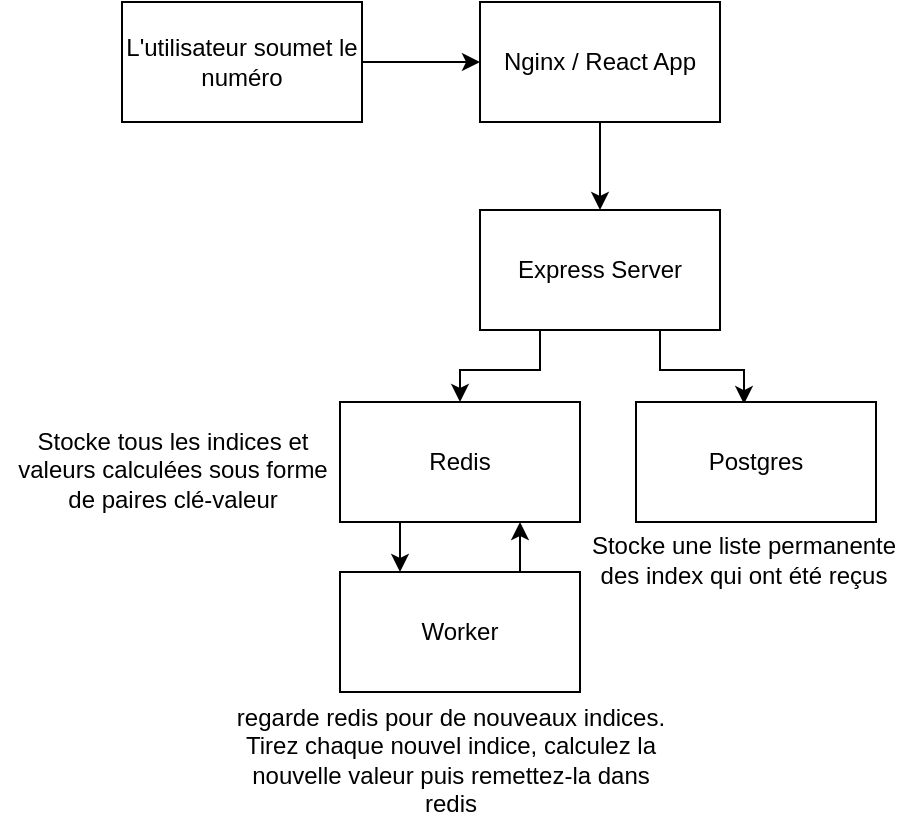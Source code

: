 <mxfile version="17.4.5" type="github">
  <diagram id="fzNt_yE2hAS-4-XZFBAx" name="Page-1">
    <mxGraphModel dx="942" dy="586" grid="0" gridSize="10" guides="1" tooltips="1" connect="1" arrows="1" fold="1" page="1" pageScale="1" pageWidth="827" pageHeight="1169" math="0" shadow="0">
      <root>
        <mxCell id="0" />
        <mxCell id="1" parent="0" />
        <mxCell id="nVUdK5jwM3S-4avnmVAc-7" style="edgeStyle=orthogonalEdgeStyle;rounded=0;orthogonalLoop=1;jettySize=auto;html=1;exitX=1;exitY=0.5;exitDx=0;exitDy=0;entryX=0;entryY=0.5;entryDx=0;entryDy=0;" edge="1" parent="1" source="nVUdK5jwM3S-4avnmVAc-1" target="nVUdK5jwM3S-4avnmVAc-2">
          <mxGeometry relative="1" as="geometry" />
        </mxCell>
        <mxCell id="nVUdK5jwM3S-4avnmVAc-1" value="L&#39;utilisateur soumet le numéro" style="rounded=0;whiteSpace=wrap;html=1;" vertex="1" parent="1">
          <mxGeometry x="235" y="160" width="120" height="60" as="geometry" />
        </mxCell>
        <mxCell id="nVUdK5jwM3S-4avnmVAc-8" style="edgeStyle=orthogonalEdgeStyle;rounded=0;orthogonalLoop=1;jettySize=auto;html=1;exitX=0.5;exitY=1;exitDx=0;exitDy=0;entryX=0.5;entryY=0;entryDx=0;entryDy=0;" edge="1" parent="1" source="nVUdK5jwM3S-4avnmVAc-2" target="nVUdK5jwM3S-4avnmVAc-3">
          <mxGeometry relative="1" as="geometry" />
        </mxCell>
        <mxCell id="nVUdK5jwM3S-4avnmVAc-2" value="Nginx / React App" style="rounded=0;whiteSpace=wrap;html=1;" vertex="1" parent="1">
          <mxGeometry x="414" y="160" width="120" height="60" as="geometry" />
        </mxCell>
        <mxCell id="nVUdK5jwM3S-4avnmVAc-9" style="edgeStyle=orthogonalEdgeStyle;rounded=0;orthogonalLoop=1;jettySize=auto;html=1;exitX=0.25;exitY=1;exitDx=0;exitDy=0;" edge="1" parent="1" source="nVUdK5jwM3S-4avnmVAc-3" target="nVUdK5jwM3S-4avnmVAc-6">
          <mxGeometry relative="1" as="geometry" />
        </mxCell>
        <mxCell id="nVUdK5jwM3S-4avnmVAc-10" style="edgeStyle=orthogonalEdgeStyle;rounded=0;orthogonalLoop=1;jettySize=auto;html=1;exitX=0.75;exitY=1;exitDx=0;exitDy=0;entryX=0.45;entryY=0.017;entryDx=0;entryDy=0;entryPerimeter=0;" edge="1" parent="1" source="nVUdK5jwM3S-4avnmVAc-3" target="nVUdK5jwM3S-4avnmVAc-4">
          <mxGeometry relative="1" as="geometry" />
        </mxCell>
        <mxCell id="nVUdK5jwM3S-4avnmVAc-3" value="Express Server" style="rounded=0;whiteSpace=wrap;html=1;" vertex="1" parent="1">
          <mxGeometry x="414" y="264" width="120" height="60" as="geometry" />
        </mxCell>
        <mxCell id="nVUdK5jwM3S-4avnmVAc-4" value="Postgres" style="rounded=0;whiteSpace=wrap;html=1;" vertex="1" parent="1">
          <mxGeometry x="492" y="360" width="120" height="60" as="geometry" />
        </mxCell>
        <mxCell id="nVUdK5jwM3S-4avnmVAc-12" style="edgeStyle=orthogonalEdgeStyle;rounded=0;orthogonalLoop=1;jettySize=auto;html=1;exitX=0.75;exitY=0;exitDx=0;exitDy=0;entryX=0.75;entryY=1;entryDx=0;entryDy=0;" edge="1" parent="1" source="nVUdK5jwM3S-4avnmVAc-5" target="nVUdK5jwM3S-4avnmVAc-6">
          <mxGeometry relative="1" as="geometry" />
        </mxCell>
        <mxCell id="nVUdK5jwM3S-4avnmVAc-5" value="Worker" style="rounded=0;whiteSpace=wrap;html=1;" vertex="1" parent="1">
          <mxGeometry x="344" y="445" width="120" height="60" as="geometry" />
        </mxCell>
        <mxCell id="nVUdK5jwM3S-4avnmVAc-11" style="edgeStyle=orthogonalEdgeStyle;rounded=0;orthogonalLoop=1;jettySize=auto;html=1;exitX=0.25;exitY=1;exitDx=0;exitDy=0;entryX=0.25;entryY=0;entryDx=0;entryDy=0;" edge="1" parent="1" source="nVUdK5jwM3S-4avnmVAc-6" target="nVUdK5jwM3S-4avnmVAc-5">
          <mxGeometry relative="1" as="geometry" />
        </mxCell>
        <mxCell id="nVUdK5jwM3S-4avnmVAc-6" value="Redis" style="rounded=0;whiteSpace=wrap;html=1;" vertex="1" parent="1">
          <mxGeometry x="344" y="360" width="120" height="60" as="geometry" />
        </mxCell>
        <mxCell id="nVUdK5jwM3S-4avnmVAc-13" value="Stocke tous les indices et valeurs calculées sous forme de paires clé-valeur" style="text;html=1;strokeColor=none;fillColor=none;align=center;verticalAlign=middle;whiteSpace=wrap;rounded=0;" vertex="1" parent="1">
          <mxGeometry x="174" y="379" width="173" height="30" as="geometry" />
        </mxCell>
        <mxCell id="nVUdK5jwM3S-4avnmVAc-14" value="regarde redis pour de nouveaux indices. &lt;br&gt;Tirez chaque nouvel indice, calculez la nouvelle valeur puis remettez-la dans redis" style="text;html=1;strokeColor=none;fillColor=none;align=center;verticalAlign=middle;whiteSpace=wrap;rounded=0;" vertex="1" parent="1">
          <mxGeometry x="287" y="524" width="224.5" height="30" as="geometry" />
        </mxCell>
        <mxCell id="nVUdK5jwM3S-4avnmVAc-15" value="Stocke une liste permanente des index qui ont été reçus" style="text;html=1;strokeColor=none;fillColor=none;align=center;verticalAlign=middle;whiteSpace=wrap;rounded=0;" vertex="1" parent="1">
          <mxGeometry x="464" y="424" width="164" height="30" as="geometry" />
        </mxCell>
      </root>
    </mxGraphModel>
  </diagram>
</mxfile>
